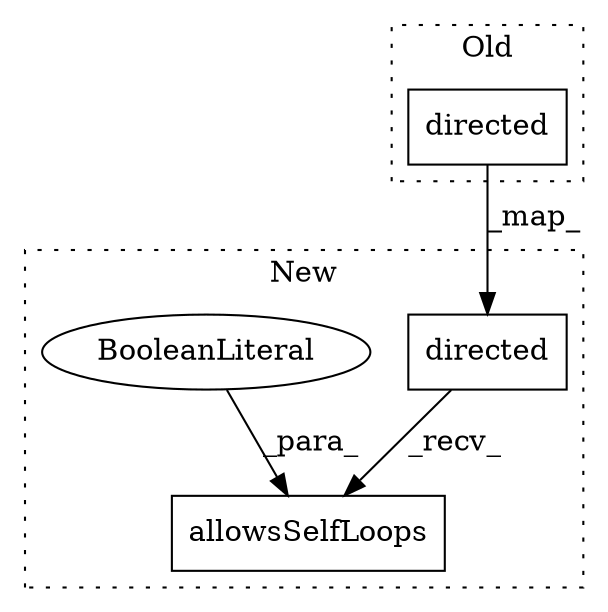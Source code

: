 digraph G {
subgraph cluster0 {
1 [label="directed" a="32" s="24259" l="10" shape="box"];
label = "Old";
style="dotted";
}
subgraph cluster1 {
2 [label="directed" a="32" s="23903" l="10" shape="box"];
3 [label="allowsSelfLoops" a="32" s="23914,23934" l="16,1" shape="box"];
4 [label="BooleanLiteral" a="9" s="23930" l="4" shape="ellipse"];
label = "New";
style="dotted";
}
1 -> 2 [label="_map_"];
2 -> 3 [label="_recv_"];
4 -> 3 [label="_para_"];
}